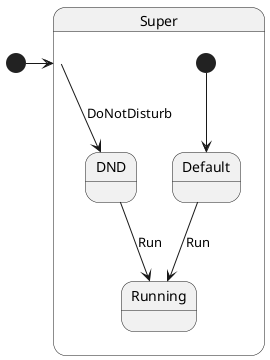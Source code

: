 {
  "sha1": "o5agjx44orp8ouunyckbmgz1tgeicy3",
  "insertion": {
    "when": "2024-06-04T17:28:39.386Z",
    "user": "plantuml@gmail.com"
  }
}
@startuml

   [*] -> Super
   state Super {
      [*] --> Default
      Default --> Running : Run
      DND --> Running : Run
      Super --> DND : DoNotDisturb
   }


@enduml
